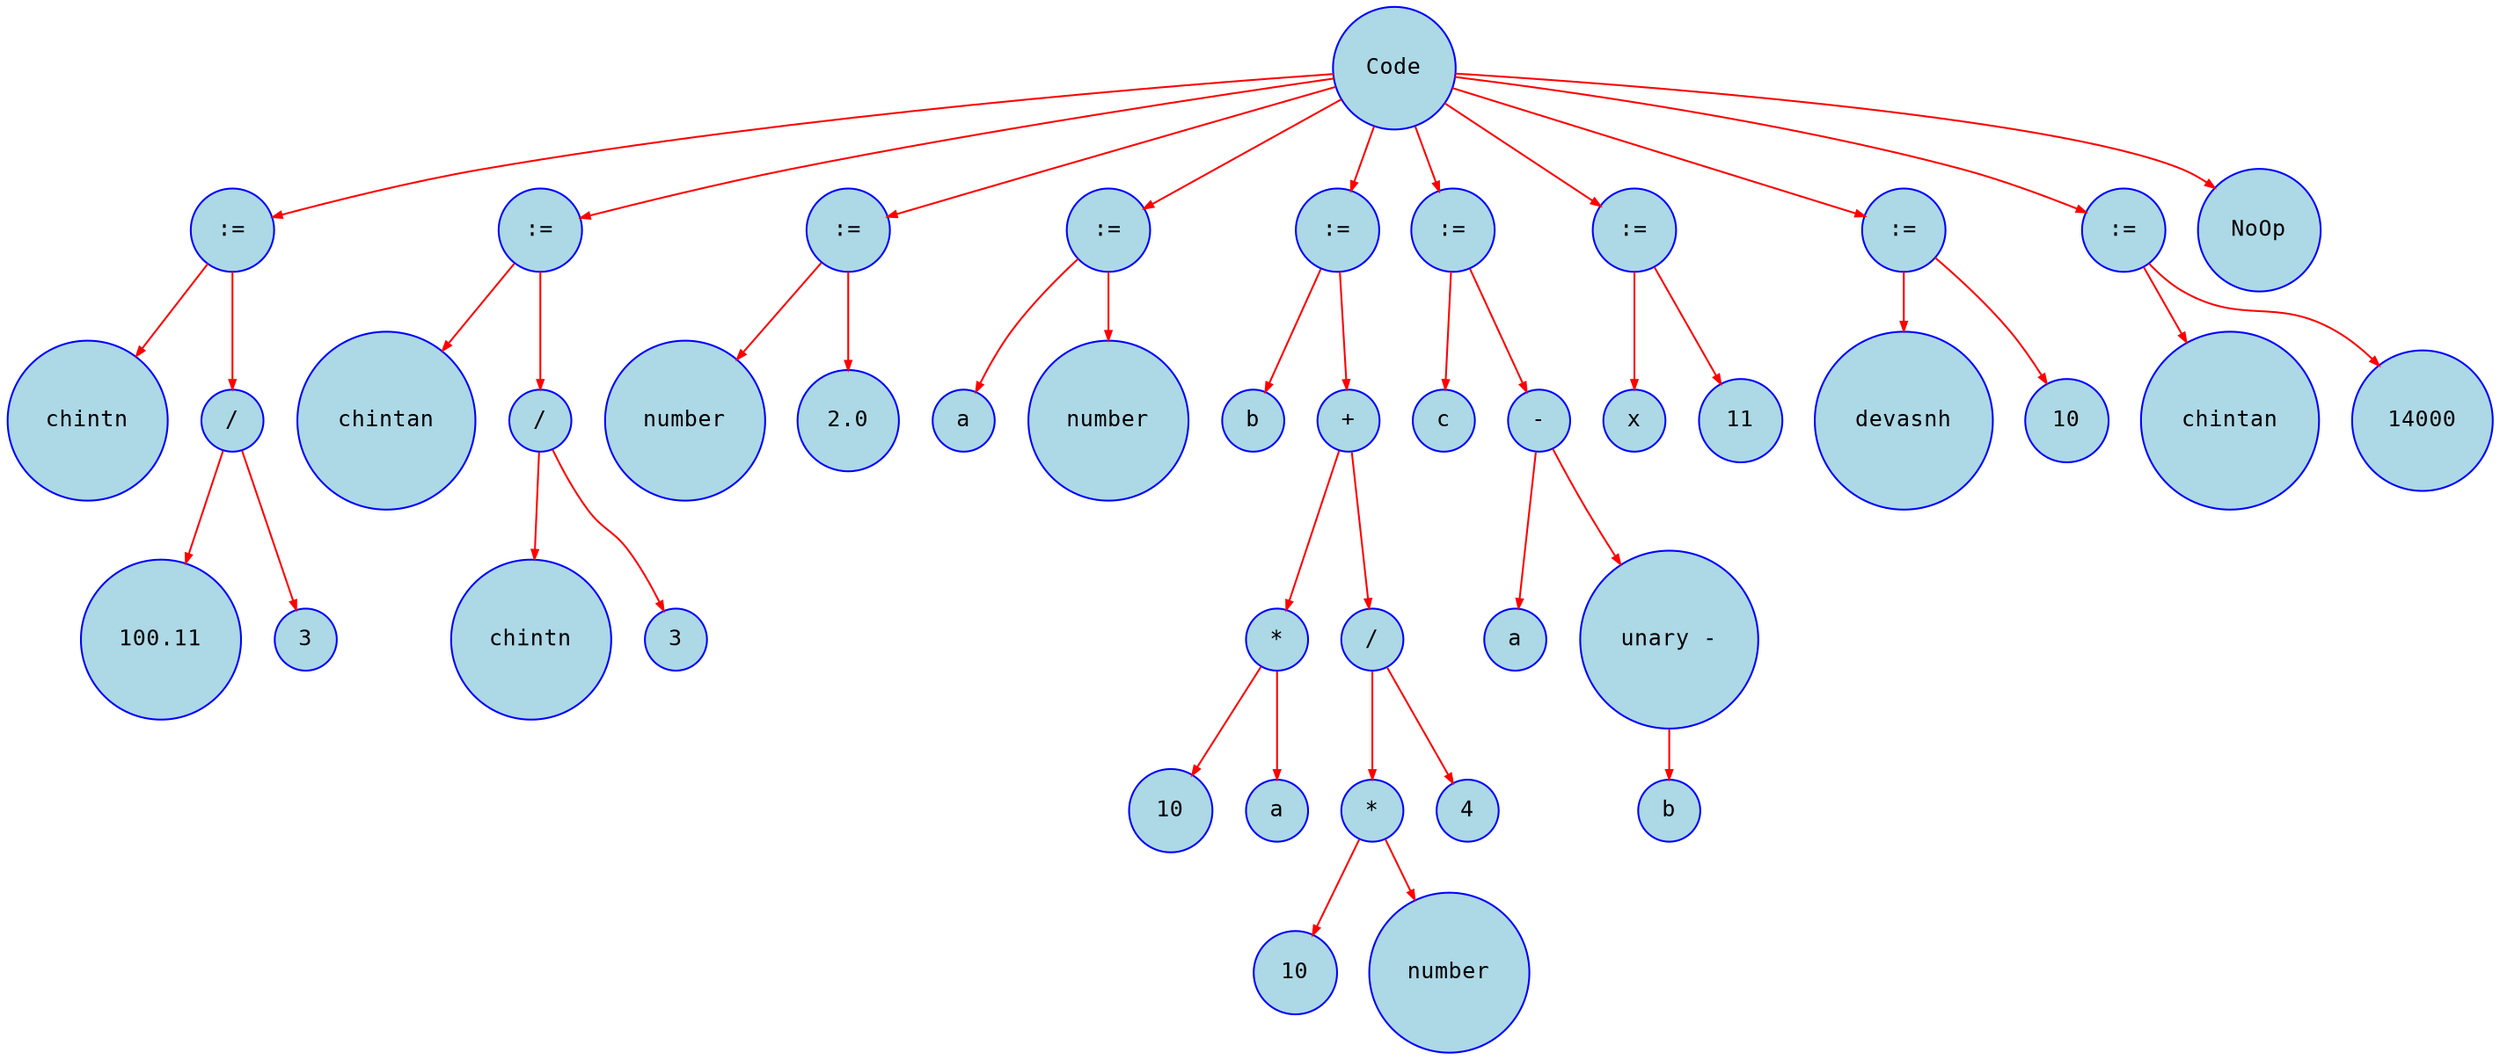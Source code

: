 digraph astgraph {
  node [shape=circle, fontsize=12, fontname="Courier", height=.1, color=blue, fillcolor=lightblue, style=filled];
  ranksep=.3;
  edge [arrowsize=.5, color=red];

  node1 [label="Code"]
  node2 [label=":="]
  node3 [label="chintn"]
  node4 [label="/"]
  node5 [label="100.11"]
  node6 [label="3"]
  node4 -> node5
  node4 -> node6
  node2 -> node3
  node2 -> node4
  node1 -> node2
  node7 [label=":="]
  node8 [label="chintan"]
  node9 [label="/"]
  node10 [label="chintn"]
  node11 [label="3"]
  node9 -> node10
  node9 -> node11
  node7 -> node8
  node7 -> node9
  node1 -> node7
  node12 [label=":="]
  node13 [label="number"]
  node14 [label="2.0"]
  node12 -> node13
  node12 -> node14
  node1 -> node12
  node15 [label=":="]
  node16 [label="a"]
  node17 [label="number"]
  node15 -> node16
  node15 -> node17
  node1 -> node15
  node18 [label=":="]
  node19 [label="b"]
  node20 [label="+"]
  node21 [label="*"]
  node22 [label="10"]
  node23 [label="a"]
  node21 -> node22
  node21 -> node23
  node24 [label="/"]
  node25 [label="*"]
  node26 [label="10"]
  node27 [label="number"]
  node25 -> node26
  node25 -> node27
  node28 [label="4"]
  node24 -> node25
  node24 -> node28
  node20 -> node21
  node20 -> node24
  node18 -> node19
  node18 -> node20
  node1 -> node18
  node29 [label=":="]
  node30 [label="c"]
  node31 [label="-"]
  node32 [label="a"]
  node33 [label="unary -"]
  node34 [label="b"]
  node33 -> node34
  node31 -> node32
  node31 -> node33
  node29 -> node30
  node29 -> node31
  node1 -> node29
  node35 [label=":="]
  node36 [label="x"]
  node37 [label="11"]
  node35 -> node36
  node35 -> node37
  node1 -> node35
  node38 [label=":="]
  node39 [label="devasnh"]
  node40 [label="10"]
  node38 -> node39
  node38 -> node40
  node1 -> node38
  node41 [label=":="]
  node42 [label="chintan"]
  node43 [label="14000"]
  node41 -> node42
  node41 -> node43
  node1 -> node41
  node44 [label="NoOp"]
  node1 -> node44
}
